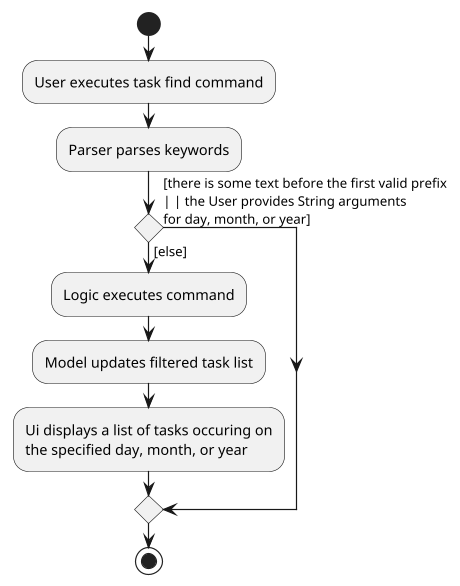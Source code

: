 @startuml
scale 1.2
start
:User executes task find command;
:Parser parses keywords;
if () then ([else])
    :Logic executes command;
    :Model updates filtered task list;
    :Ui displays a list of tasks occuring on
    the specified day, month, or year;
else ([there is some text before the first valid prefix
| | the User provides String arguments
for day, month, or year])
endif
stop
@enduml
